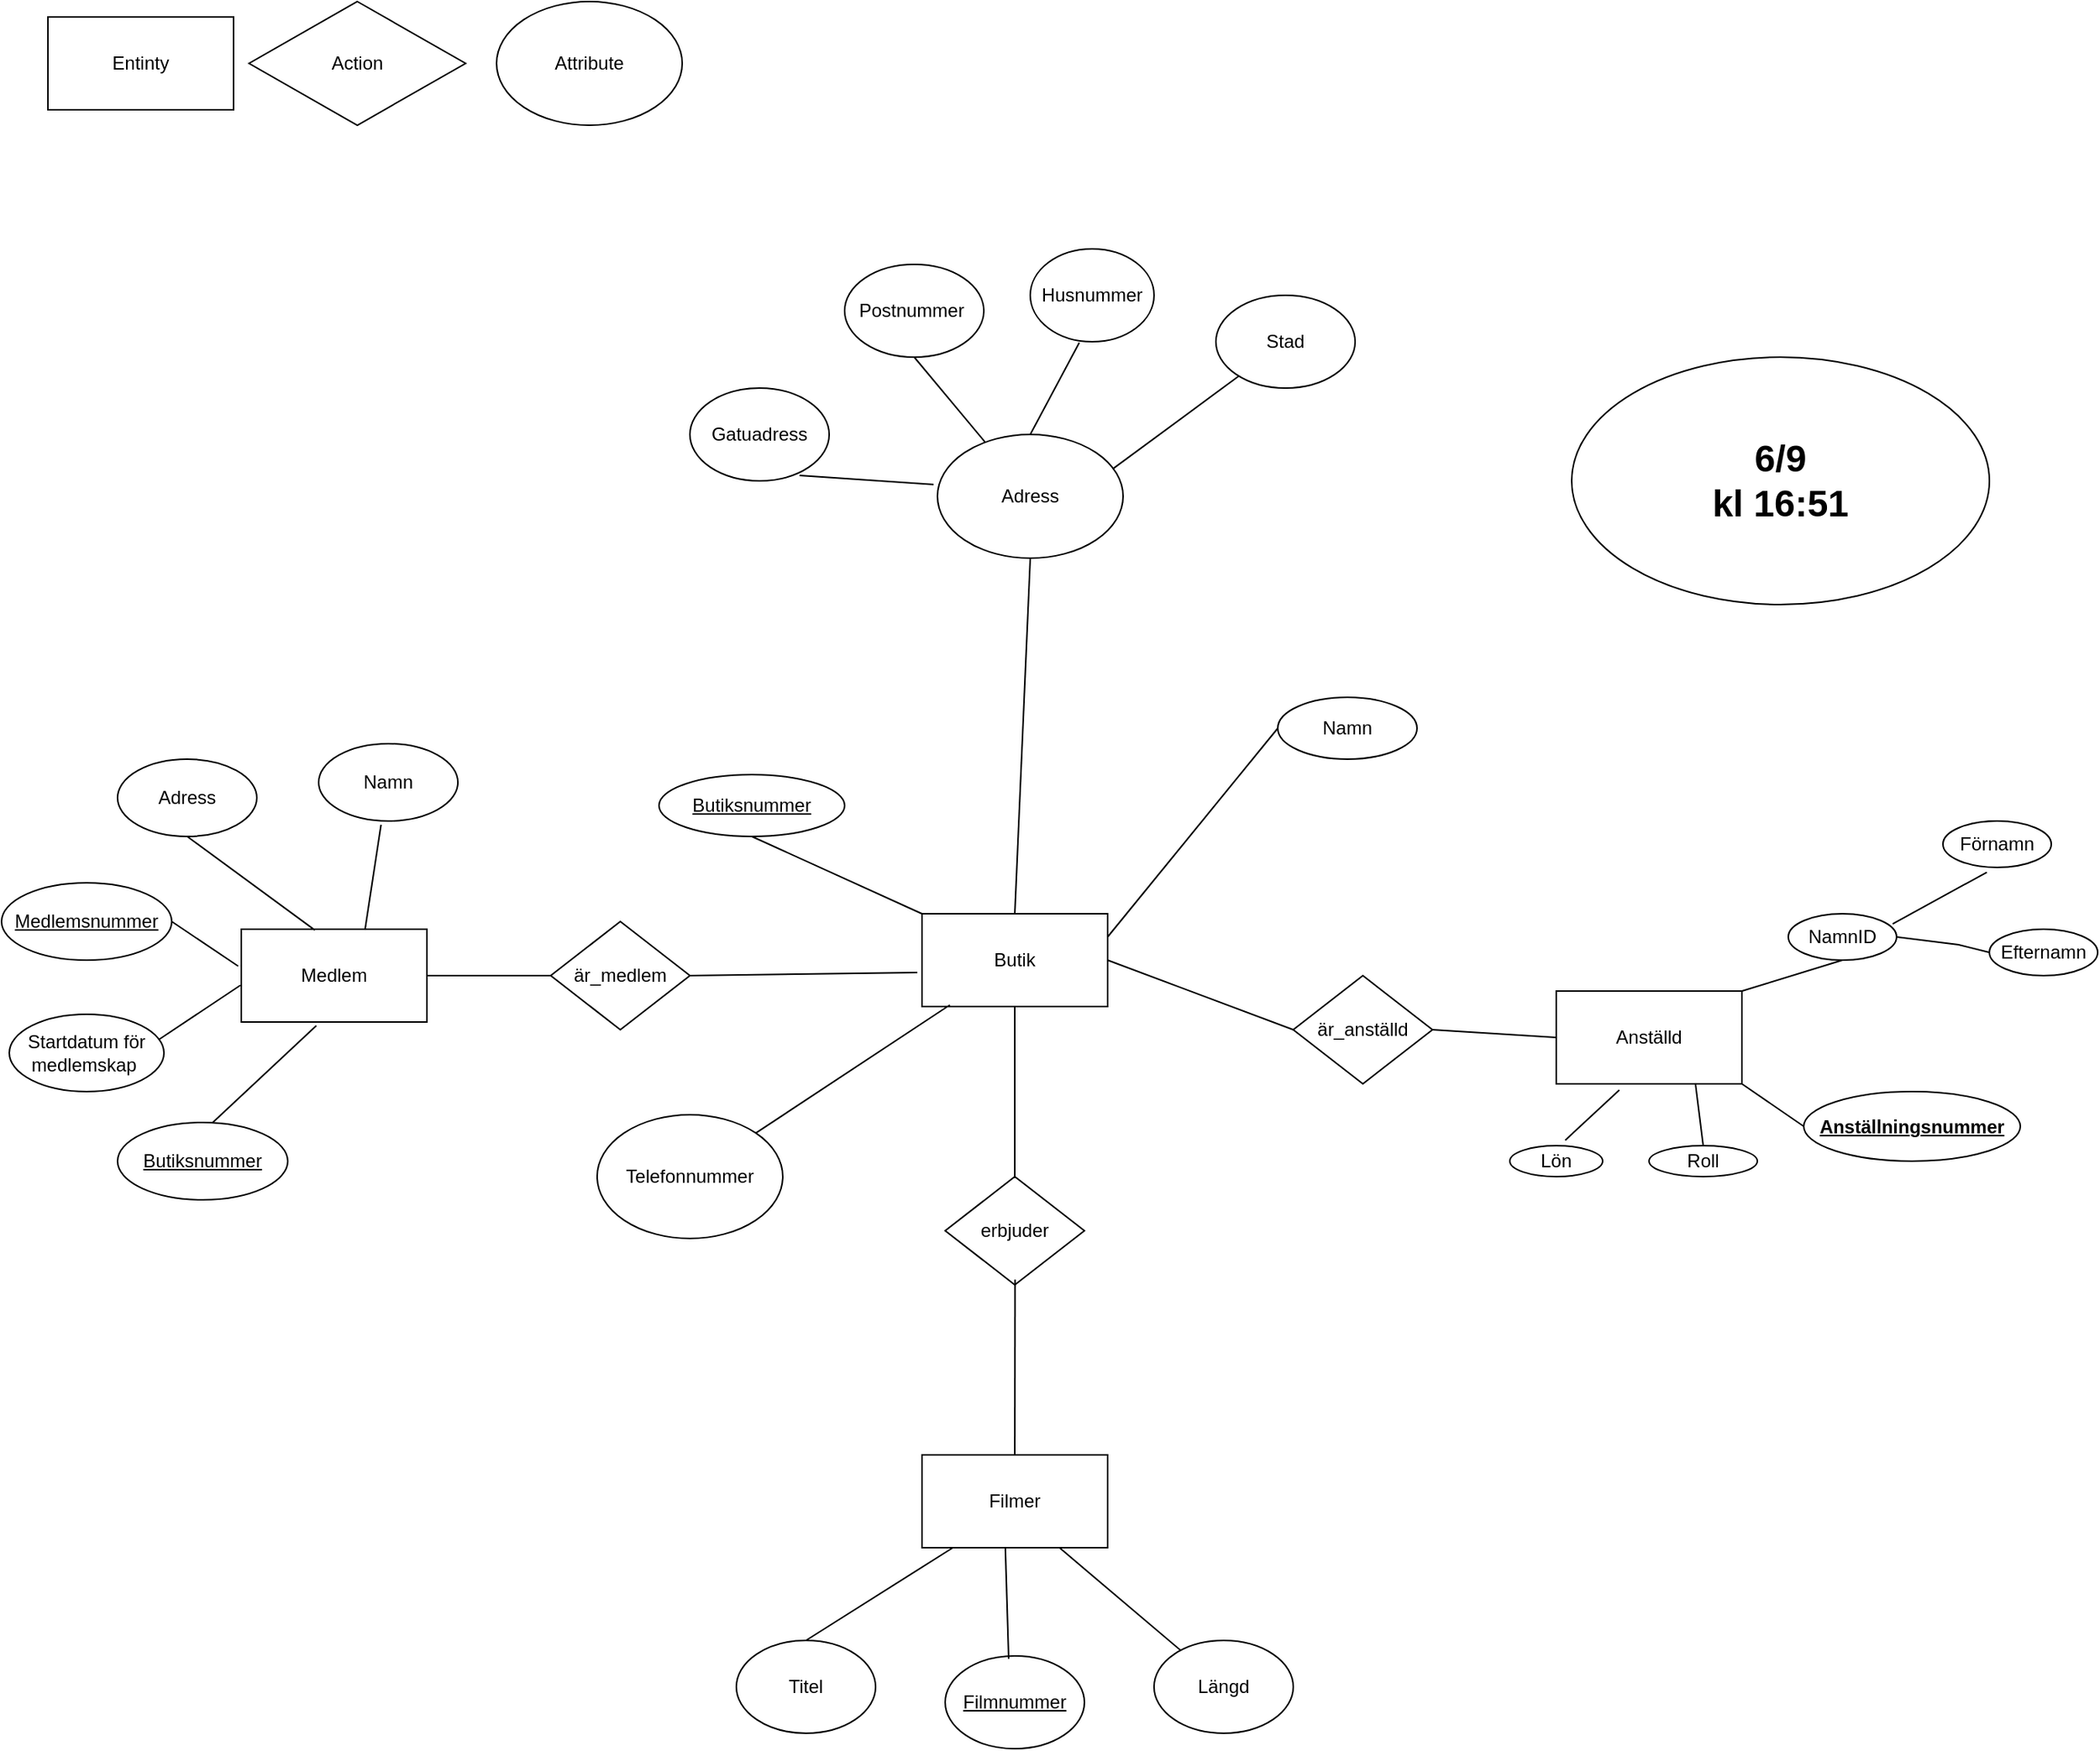 <mxfile version="24.7.12">
  <diagram name="Sida-1" id="6eg3Wwl7sb8oLHCEkT9h">
    <mxGraphModel dx="1434" dy="733" grid="1" gridSize="10" guides="1" tooltips="1" connect="1" arrows="1" fold="1" page="1" pageScale="1" pageWidth="3300" pageHeight="2339" math="0" shadow="0">
      <root>
        <mxCell id="0" />
        <mxCell id="1" parent="0" />
        <mxCell id="uvv6Vc5LGoxbDmVbcmZp-1" value="Entinty" style="rounded=0;whiteSpace=wrap;html=1;" parent="1" vertex="1">
          <mxGeometry x="865" y="270" width="120" height="60" as="geometry" />
        </mxCell>
        <mxCell id="uvv6Vc5LGoxbDmVbcmZp-2" value="Attribute" style="ellipse;whiteSpace=wrap;html=1;" parent="1" vertex="1">
          <mxGeometry x="1155" y="260" width="120" height="80" as="geometry" />
        </mxCell>
        <mxCell id="uvv6Vc5LGoxbDmVbcmZp-3" value="Action" style="rhombus;whiteSpace=wrap;html=1;" parent="1" vertex="1">
          <mxGeometry x="995" y="260" width="140" height="80" as="geometry" />
        </mxCell>
        <mxCell id="uvv6Vc5LGoxbDmVbcmZp-4" value="Butik" style="rounded=0;whiteSpace=wrap;html=1;" parent="1" vertex="1">
          <mxGeometry x="1430" y="850" width="120" height="60" as="geometry" />
        </mxCell>
        <mxCell id="uvv6Vc5LGoxbDmVbcmZp-5" value="Anställd" style="rounded=0;whiteSpace=wrap;html=1;" parent="1" vertex="1">
          <mxGeometry x="1840" y="900" width="120" height="60" as="geometry" />
        </mxCell>
        <mxCell id="uvv6Vc5LGoxbDmVbcmZp-6" value="Medlem" style="rounded=0;whiteSpace=wrap;html=1;" parent="1" vertex="1">
          <mxGeometry x="990" y="860" width="120" height="60" as="geometry" />
        </mxCell>
        <mxCell id="uvv6Vc5LGoxbDmVbcmZp-8" value="är_medlem" style="rhombus;whiteSpace=wrap;html=1;" parent="1" vertex="1">
          <mxGeometry x="1190" y="855" width="90" height="70" as="geometry" />
        </mxCell>
        <mxCell id="uvv6Vc5LGoxbDmVbcmZp-9" value="" style="endArrow=none;html=1;rounded=0;entryX=0;entryY=0.5;entryDx=0;entryDy=0;exitX=1;exitY=0.5;exitDx=0;exitDy=0;" parent="1" source="uvv6Vc5LGoxbDmVbcmZp-6" target="uvv6Vc5LGoxbDmVbcmZp-8" edge="1">
          <mxGeometry width="50" height="50" relative="1" as="geometry">
            <mxPoint x="1120" y="980" as="sourcePoint" />
            <mxPoint x="1170" y="930" as="targetPoint" />
          </mxGeometry>
        </mxCell>
        <mxCell id="uvv6Vc5LGoxbDmVbcmZp-10" value="" style="endArrow=none;html=1;rounded=0;entryX=-0.025;entryY=0.633;entryDx=0;entryDy=0;exitX=1;exitY=0.5;exitDx=0;exitDy=0;entryPerimeter=0;" parent="1" source="uvv6Vc5LGoxbDmVbcmZp-8" target="uvv6Vc5LGoxbDmVbcmZp-4" edge="1">
          <mxGeometry width="50" height="50" relative="1" as="geometry">
            <mxPoint x="1140" y="1120" as="sourcePoint" />
            <mxPoint x="1200" y="1040" as="targetPoint" />
            <Array as="points" />
          </mxGeometry>
        </mxCell>
        <mxCell id="uvv6Vc5LGoxbDmVbcmZp-11" value="Telefonnummer" style="ellipse;whiteSpace=wrap;html=1;" parent="1" vertex="1">
          <mxGeometry x="1220" y="980" width="120" height="80" as="geometry" />
        </mxCell>
        <mxCell id="uvv6Vc5LGoxbDmVbcmZp-12" value="Namn" style="ellipse;whiteSpace=wrap;html=1;" parent="1" vertex="1">
          <mxGeometry x="1660" y="710" width="90" height="40" as="geometry" />
        </mxCell>
        <mxCell id="uvv6Vc5LGoxbDmVbcmZp-13" value="Adress" style="ellipse;whiteSpace=wrap;html=1;" parent="1" vertex="1">
          <mxGeometry x="1440" y="540" width="120" height="80" as="geometry" />
        </mxCell>
        <mxCell id="uvv6Vc5LGoxbDmVbcmZp-14" value="Gatuadress" style="ellipse;whiteSpace=wrap;html=1;" parent="1" vertex="1">
          <mxGeometry x="1280" y="510" width="90" height="60" as="geometry" />
        </mxCell>
        <mxCell id="uvv6Vc5LGoxbDmVbcmZp-16" value="Postnummer&amp;nbsp;" style="ellipse;whiteSpace=wrap;html=1;" parent="1" vertex="1">
          <mxGeometry x="1380" y="430" width="90" height="60" as="geometry" />
        </mxCell>
        <mxCell id="uvv6Vc5LGoxbDmVbcmZp-17" value="Husnummer" style="ellipse;whiteSpace=wrap;html=1;" parent="1" vertex="1">
          <mxGeometry x="1500" y="420" width="80" height="60" as="geometry" />
        </mxCell>
        <mxCell id="uvv6Vc5LGoxbDmVbcmZp-18" value="Stad" style="ellipse;whiteSpace=wrap;html=1;" parent="1" vertex="1">
          <mxGeometry x="1620" y="450" width="90" height="60" as="geometry" />
        </mxCell>
        <mxCell id="uvv6Vc5LGoxbDmVbcmZp-22" value="" style="endArrow=none;html=1;rounded=0;entryX=0.944;entryY=0.279;entryDx=0;entryDy=0;entryPerimeter=0;" parent="1" source="uvv6Vc5LGoxbDmVbcmZp-18" target="uvv6Vc5LGoxbDmVbcmZp-13" edge="1">
          <mxGeometry width="50" height="50" relative="1" as="geometry">
            <mxPoint x="1540" y="690" as="sourcePoint" />
            <mxPoint x="1590" y="640" as="targetPoint" />
            <Array as="points" />
          </mxGeometry>
        </mxCell>
        <mxCell id="uvv6Vc5LGoxbDmVbcmZp-24" value="" style="endArrow=none;html=1;rounded=0;exitX=0.396;exitY=1.011;exitDx=0;exitDy=0;exitPerimeter=0;entryX=0.5;entryY=0;entryDx=0;entryDy=0;" parent="1" source="uvv6Vc5LGoxbDmVbcmZp-17" target="uvv6Vc5LGoxbDmVbcmZp-13" edge="1">
          <mxGeometry width="50" height="50" relative="1" as="geometry">
            <mxPoint x="1550" y="680" as="sourcePoint" />
            <mxPoint x="1516" y="670" as="targetPoint" />
            <Array as="points" />
          </mxGeometry>
        </mxCell>
        <mxCell id="uvv6Vc5LGoxbDmVbcmZp-25" value="" style="endArrow=none;html=1;rounded=0;exitX=0.5;exitY=1;exitDx=0;exitDy=0;" parent="1" source="uvv6Vc5LGoxbDmVbcmZp-16" target="uvv6Vc5LGoxbDmVbcmZp-13" edge="1">
          <mxGeometry width="50" height="50" relative="1" as="geometry">
            <mxPoint x="1633" y="689" as="sourcePoint" />
            <mxPoint x="1562" y="628" as="targetPoint" />
            <Array as="points" />
          </mxGeometry>
        </mxCell>
        <mxCell id="uvv6Vc5LGoxbDmVbcmZp-26" value="" style="endArrow=none;html=1;rounded=0;entryX=-0.021;entryY=0.404;entryDx=0;entryDy=0;entryPerimeter=0;exitX=0.787;exitY=0.942;exitDx=0;exitDy=0;exitPerimeter=0;" parent="1" source="uvv6Vc5LGoxbDmVbcmZp-14" target="uvv6Vc5LGoxbDmVbcmZp-13" edge="1">
          <mxGeometry width="50" height="50" relative="1" as="geometry">
            <mxPoint x="1540" y="690" as="sourcePoint" />
            <mxPoint x="1590" y="640" as="targetPoint" />
            <Array as="points" />
          </mxGeometry>
        </mxCell>
        <mxCell id="uvv6Vc5LGoxbDmVbcmZp-27" value="" style="endArrow=none;html=1;rounded=0;entryX=0.5;entryY=0;entryDx=0;entryDy=0;exitX=0.5;exitY=1;exitDx=0;exitDy=0;" parent="1" source="uvv6Vc5LGoxbDmVbcmZp-13" target="uvv6Vc5LGoxbDmVbcmZp-4" edge="1">
          <mxGeometry width="50" height="50" relative="1" as="geometry">
            <mxPoint x="1455" y="1180" as="sourcePoint" />
            <mxPoint x="1505" y="1130" as="targetPoint" />
          </mxGeometry>
        </mxCell>
        <mxCell id="uvv6Vc5LGoxbDmVbcmZp-28" value="" style="endArrow=none;html=1;rounded=0;entryX=0.15;entryY=0.983;entryDx=0;entryDy=0;entryPerimeter=0;" parent="1" source="uvv6Vc5LGoxbDmVbcmZp-11" target="uvv6Vc5LGoxbDmVbcmZp-4" edge="1">
          <mxGeometry width="50" height="50" relative="1" as="geometry">
            <mxPoint x="1520" y="1350" as="sourcePoint" />
            <mxPoint x="1570" y="1300" as="targetPoint" />
            <Array as="points" />
          </mxGeometry>
        </mxCell>
        <mxCell id="uvv6Vc5LGoxbDmVbcmZp-29" value="" style="endArrow=none;html=1;rounded=0;entryX=1;entryY=0.25;entryDx=0;entryDy=0;exitX=0;exitY=0.5;exitDx=0;exitDy=0;" parent="1" source="uvv6Vc5LGoxbDmVbcmZp-12" target="uvv6Vc5LGoxbDmVbcmZp-4" edge="1">
          <mxGeometry width="50" height="50" relative="1" as="geometry">
            <mxPoint x="1520" y="1350" as="sourcePoint" />
            <mxPoint x="1570" y="1300" as="targetPoint" />
            <Array as="points" />
          </mxGeometry>
        </mxCell>
        <mxCell id="uvv6Vc5LGoxbDmVbcmZp-30" value="" style="endArrow=none;html=1;rounded=0;exitX=1;exitY=0.5;exitDx=0;exitDy=0;entryX=0;entryY=0.5;entryDx=0;entryDy=0;" parent="1" source="uvv6Vc5LGoxbDmVbcmZp-4" target="uvv6Vc5LGoxbDmVbcmZp-31" edge="1">
          <mxGeometry width="50" height="50" relative="1" as="geometry">
            <mxPoint x="1520" y="1080" as="sourcePoint" />
            <mxPoint x="1690" y="1020" as="targetPoint" />
          </mxGeometry>
        </mxCell>
        <mxCell id="uvv6Vc5LGoxbDmVbcmZp-31" value="är_anställd" style="rhombus;whiteSpace=wrap;html=1;" parent="1" vertex="1">
          <mxGeometry x="1670" y="890" width="90" height="70" as="geometry" />
        </mxCell>
        <mxCell id="uvv6Vc5LGoxbDmVbcmZp-32" value="" style="endArrow=none;html=1;rounded=0;entryX=0;entryY=0.5;entryDx=0;entryDy=0;exitX=1;exitY=0.5;exitDx=0;exitDy=0;" parent="1" source="uvv6Vc5LGoxbDmVbcmZp-31" target="uvv6Vc5LGoxbDmVbcmZp-5" edge="1">
          <mxGeometry width="50" height="50" relative="1" as="geometry">
            <mxPoint x="1780" y="1040" as="sourcePoint" />
            <mxPoint x="1830" y="990" as="targetPoint" />
            <Array as="points" />
          </mxGeometry>
        </mxCell>
        <mxCell id="uvv6Vc5LGoxbDmVbcmZp-33" value="Filmer" style="rounded=0;whiteSpace=wrap;html=1;" parent="1" vertex="1">
          <mxGeometry x="1430" y="1200" width="120" height="60" as="geometry" />
        </mxCell>
        <mxCell id="uvv6Vc5LGoxbDmVbcmZp-35" value="erbjuder" style="rhombus;whiteSpace=wrap;html=1;" parent="1" vertex="1">
          <mxGeometry x="1445" y="1020" width="90" height="70" as="geometry" />
        </mxCell>
        <mxCell id="uvv6Vc5LGoxbDmVbcmZp-39" value="Roll" style="ellipse;whiteSpace=wrap;html=1;" parent="1" vertex="1">
          <mxGeometry x="1900" y="1000" width="70" height="20" as="geometry" />
        </mxCell>
        <mxCell id="uvv6Vc5LGoxbDmVbcmZp-40" value="Lön" style="ellipse;whiteSpace=wrap;html=1;" parent="1" vertex="1">
          <mxGeometry x="1810" y="1000" width="60" height="20" as="geometry" />
        </mxCell>
        <mxCell id="uvv6Vc5LGoxbDmVbcmZp-41" value="&lt;b&gt;&lt;u&gt;Anställningsnummer&lt;/u&gt;&lt;/b&gt;" style="ellipse;whiteSpace=wrap;html=1;" parent="1" vertex="1">
          <mxGeometry x="2000" y="965" width="140" height="45" as="geometry" />
        </mxCell>
        <mxCell id="uvv6Vc5LGoxbDmVbcmZp-42" value="NamnID" style="ellipse;whiteSpace=wrap;html=1;" parent="1" vertex="1">
          <mxGeometry x="1990" y="850" width="70" height="30" as="geometry" />
        </mxCell>
        <mxCell id="uvv6Vc5LGoxbDmVbcmZp-43" value="Efternamn" style="ellipse;whiteSpace=wrap;html=1;" parent="1" vertex="1">
          <mxGeometry x="2120" y="860" width="70" height="30" as="geometry" />
        </mxCell>
        <mxCell id="uvv6Vc5LGoxbDmVbcmZp-44" value="Förnamn" style="ellipse;whiteSpace=wrap;html=1;" parent="1" vertex="1">
          <mxGeometry x="2090" y="790" width="70" height="30" as="geometry" />
        </mxCell>
        <mxCell id="uvv6Vc5LGoxbDmVbcmZp-47" value="" style="endArrow=none;html=1;rounded=0;entryX=0.405;entryY=1.106;entryDx=0;entryDy=0;entryPerimeter=0;exitX=0.964;exitY=0.217;exitDx=0;exitDy=0;exitPerimeter=0;" parent="1" source="uvv6Vc5LGoxbDmVbcmZp-42" target="uvv6Vc5LGoxbDmVbcmZp-44" edge="1">
          <mxGeometry width="50" height="50" relative="1" as="geometry">
            <mxPoint x="2140" y="930" as="sourcePoint" />
            <mxPoint x="2190" y="880" as="targetPoint" />
            <Array as="points" />
          </mxGeometry>
        </mxCell>
        <mxCell id="uvv6Vc5LGoxbDmVbcmZp-48" value="" style="endArrow=none;html=1;rounded=0;entryX=0;entryY=0.5;entryDx=0;entryDy=0;exitX=1;exitY=0.5;exitDx=0;exitDy=0;" parent="1" source="uvv6Vc5LGoxbDmVbcmZp-42" target="uvv6Vc5LGoxbDmVbcmZp-43" edge="1">
          <mxGeometry width="50" height="50" relative="1" as="geometry">
            <mxPoint x="2180" y="860" as="sourcePoint" />
            <mxPoint x="2241" y="826" as="targetPoint" />
            <Array as="points">
              <mxPoint x="2100" y="870" />
            </Array>
          </mxGeometry>
        </mxCell>
        <mxCell id="uvv6Vc5LGoxbDmVbcmZp-49" value="" style="endArrow=none;html=1;rounded=0;entryX=0.5;entryY=1;entryDx=0;entryDy=0;exitX=1;exitY=0;exitDx=0;exitDy=0;" parent="1" source="uvv6Vc5LGoxbDmVbcmZp-5" target="uvv6Vc5LGoxbDmVbcmZp-42" edge="1">
          <mxGeometry width="50" height="50" relative="1" as="geometry">
            <mxPoint x="1960" y="924" as="sourcePoint" />
            <mxPoint x="2021" y="890" as="targetPoint" />
            <Array as="points" />
          </mxGeometry>
        </mxCell>
        <mxCell id="uvv6Vc5LGoxbDmVbcmZp-50" value="" style="endArrow=none;html=1;rounded=0;entryX=0;entryY=0.5;entryDx=0;entryDy=0;exitX=1;exitY=1;exitDx=0;exitDy=0;" parent="1" source="uvv6Vc5LGoxbDmVbcmZp-5" target="uvv6Vc5LGoxbDmVbcmZp-41" edge="1">
          <mxGeometry width="50" height="50" relative="1" as="geometry">
            <mxPoint x="2010" y="950" as="sourcePoint" />
            <mxPoint x="2071" y="916" as="targetPoint" />
            <Array as="points" />
          </mxGeometry>
        </mxCell>
        <mxCell id="uvv6Vc5LGoxbDmVbcmZp-51" value="" style="endArrow=none;html=1;rounded=0;entryX=0.5;entryY=0;entryDx=0;entryDy=0;exitX=0.75;exitY=1;exitDx=0;exitDy=0;" parent="1" source="uvv6Vc5LGoxbDmVbcmZp-5" target="uvv6Vc5LGoxbDmVbcmZp-39" edge="1">
          <mxGeometry width="50" height="50" relative="1" as="geometry">
            <mxPoint x="1930" y="970" as="sourcePoint" />
            <mxPoint x="1991" y="936" as="targetPoint" />
            <Array as="points" />
          </mxGeometry>
        </mxCell>
        <mxCell id="uvv6Vc5LGoxbDmVbcmZp-52" value="" style="endArrow=none;html=1;rounded=0;entryX=0.34;entryY=1.067;entryDx=0;entryDy=0;entryPerimeter=0;exitX=0.597;exitY=-0.175;exitDx=0;exitDy=0;exitPerimeter=0;" parent="1" source="uvv6Vc5LGoxbDmVbcmZp-40" target="uvv6Vc5LGoxbDmVbcmZp-5" edge="1">
          <mxGeometry width="50" height="50" relative="1" as="geometry">
            <mxPoint x="1900" y="980" as="sourcePoint" />
            <mxPoint x="1961" y="946" as="targetPoint" />
            <Array as="points" />
          </mxGeometry>
        </mxCell>
        <mxCell id="uvv6Vc5LGoxbDmVbcmZp-53" style="edgeStyle=orthogonalEdgeStyle;rounded=0;orthogonalLoop=1;jettySize=auto;html=1;exitX=0.5;exitY=1;exitDx=0;exitDy=0;" parent="1" source="uvv6Vc5LGoxbDmVbcmZp-4" target="uvv6Vc5LGoxbDmVbcmZp-4" edge="1">
          <mxGeometry relative="1" as="geometry" />
        </mxCell>
        <mxCell id="uvv6Vc5LGoxbDmVbcmZp-54" value="&lt;u&gt;Butiksnummer&lt;/u&gt;" style="ellipse;whiteSpace=wrap;html=1;" parent="1" vertex="1">
          <mxGeometry x="1260" y="760" width="120" height="40" as="geometry" />
        </mxCell>
        <mxCell id="uvv6Vc5LGoxbDmVbcmZp-55" value="" style="endArrow=none;html=1;rounded=0;exitX=0;exitY=0;exitDx=0;exitDy=0;entryX=0.5;entryY=1;entryDx=0;entryDy=0;" parent="1" source="uvv6Vc5LGoxbDmVbcmZp-4" target="uvv6Vc5LGoxbDmVbcmZp-54" edge="1">
          <mxGeometry width="50" height="50" relative="1" as="geometry">
            <mxPoint x="1310" y="850" as="sourcePoint" />
            <mxPoint x="1360" y="800" as="targetPoint" />
          </mxGeometry>
        </mxCell>
        <mxCell id="uvv6Vc5LGoxbDmVbcmZp-56" value="Namn" style="ellipse;whiteSpace=wrap;html=1;" parent="1" vertex="1">
          <mxGeometry x="1040" y="740" width="90" height="50" as="geometry" />
        </mxCell>
        <mxCell id="uvv6Vc5LGoxbDmVbcmZp-57" value="&lt;u&gt;Medlemsnummer&lt;/u&gt;" style="ellipse;whiteSpace=wrap;html=1;" parent="1" vertex="1">
          <mxGeometry x="835" y="830" width="110" height="50" as="geometry" />
        </mxCell>
        <mxCell id="uvv6Vc5LGoxbDmVbcmZp-58" value="Adress" style="ellipse;whiteSpace=wrap;html=1;" parent="1" vertex="1">
          <mxGeometry x="910" y="750" width="90" height="50" as="geometry" />
        </mxCell>
        <mxCell id="uvv6Vc5LGoxbDmVbcmZp-59" value="&lt;u&gt;Butiksnummer&lt;/u&gt;" style="ellipse;whiteSpace=wrap;html=1;" parent="1" vertex="1">
          <mxGeometry x="910" y="985" width="110" height="50" as="geometry" />
        </mxCell>
        <mxCell id="uvv6Vc5LGoxbDmVbcmZp-60" value="Startdatum för medlemskap&amp;nbsp;" style="ellipse;whiteSpace=wrap;html=1;" parent="1" vertex="1">
          <mxGeometry x="840" y="915" width="100" height="50" as="geometry" />
        </mxCell>
        <mxCell id="uvv6Vc5LGoxbDmVbcmZp-63" value="" style="endArrow=none;html=1;rounded=0;entryX=0.448;entryY=1.049;entryDx=0;entryDy=0;entryPerimeter=0;" parent="1" target="uvv6Vc5LGoxbDmVbcmZp-56" edge="1">
          <mxGeometry width="50" height="50" relative="1" as="geometry">
            <mxPoint x="1070" y="860" as="sourcePoint" />
            <mxPoint x="1120" y="810" as="targetPoint" />
          </mxGeometry>
        </mxCell>
        <mxCell id="uvv6Vc5LGoxbDmVbcmZp-64" value="" style="endArrow=none;html=1;rounded=0;entryX=0.5;entryY=1;entryDx=0;entryDy=0;exitX=0.396;exitY=0.009;exitDx=0;exitDy=0;exitPerimeter=0;" parent="1" source="uvv6Vc5LGoxbDmVbcmZp-6" target="uvv6Vc5LGoxbDmVbcmZp-58" edge="1">
          <mxGeometry width="50" height="50" relative="1" as="geometry">
            <mxPoint x="1000" y="840" as="sourcePoint" />
            <mxPoint x="1010" y="772" as="targetPoint" />
          </mxGeometry>
        </mxCell>
        <mxCell id="uvv6Vc5LGoxbDmVbcmZp-65" value="" style="endArrow=none;html=1;rounded=0;entryX=1;entryY=0.5;entryDx=0;entryDy=0;exitX=-0.017;exitY=0.398;exitDx=0;exitDy=0;exitPerimeter=0;" parent="1" source="uvv6Vc5LGoxbDmVbcmZp-6" target="uvv6Vc5LGoxbDmVbcmZp-57" edge="1">
          <mxGeometry width="50" height="50" relative="1" as="geometry">
            <mxPoint x="950" y="928" as="sourcePoint" />
            <mxPoint x="960" y="860" as="targetPoint" />
          </mxGeometry>
        </mxCell>
        <mxCell id="uvv6Vc5LGoxbDmVbcmZp-66" value="" style="endArrow=none;html=1;rounded=0;entryX=-0.005;entryY=0.604;entryDx=0;entryDy=0;entryPerimeter=0;exitX=0.965;exitY=0.33;exitDx=0;exitDy=0;exitPerimeter=0;" parent="1" source="uvv6Vc5LGoxbDmVbcmZp-60" target="uvv6Vc5LGoxbDmVbcmZp-6" edge="1">
          <mxGeometry width="50" height="50" relative="1" as="geometry">
            <mxPoint x="940" y="930" as="sourcePoint" />
            <mxPoint x="980" y="832" as="targetPoint" />
          </mxGeometry>
        </mxCell>
        <mxCell id="uvv6Vc5LGoxbDmVbcmZp-67" value="" style="endArrow=none;html=1;rounded=0;entryX=0.404;entryY=1.04;entryDx=0;entryDy=0;entryPerimeter=0;exitX=0.557;exitY=0.006;exitDx=0;exitDy=0;exitPerimeter=0;" parent="1" source="uvv6Vc5LGoxbDmVbcmZp-59" target="uvv6Vc5LGoxbDmVbcmZp-6" edge="1">
          <mxGeometry width="50" height="50" relative="1" as="geometry">
            <mxPoint x="1020.0" y="1035" as="sourcePoint" />
            <mxPoint x="1036.86" y="941.7" as="targetPoint" />
            <Array as="points" />
          </mxGeometry>
        </mxCell>
        <mxCell id="uvv6Vc5LGoxbDmVbcmZp-68" value="Titel" style="ellipse;whiteSpace=wrap;html=1;" parent="1" vertex="1">
          <mxGeometry x="1310" y="1320" width="90" height="60" as="geometry" />
        </mxCell>
        <mxCell id="uvv6Vc5LGoxbDmVbcmZp-70" value="" style="endArrow=none;html=1;rounded=0;exitX=0.5;exitY=0;exitDx=0;exitDy=0;entryX=0.502;entryY=0.951;entryDx=0;entryDy=0;entryPerimeter=0;" parent="1" source="uvv6Vc5LGoxbDmVbcmZp-33" target="uvv6Vc5LGoxbDmVbcmZp-35" edge="1">
          <mxGeometry width="50" height="50" relative="1" as="geometry">
            <mxPoint x="1490" y="1180" as="sourcePoint" />
            <mxPoint x="1490" y="1110" as="targetPoint" />
          </mxGeometry>
        </mxCell>
        <mxCell id="uvv6Vc5LGoxbDmVbcmZp-71" value="" style="endArrow=none;html=1;rounded=0;entryX=0.5;entryY=1;entryDx=0;entryDy=0;exitX=0.5;exitY=0;exitDx=0;exitDy=0;" parent="1" source="uvv6Vc5LGoxbDmVbcmZp-35" target="uvv6Vc5LGoxbDmVbcmZp-4" edge="1">
          <mxGeometry width="50" height="50" relative="1" as="geometry">
            <mxPoint x="1485" y="1010" as="sourcePoint" />
            <mxPoint x="1495" y="942" as="targetPoint" />
          </mxGeometry>
        </mxCell>
        <mxCell id="uvv6Vc5LGoxbDmVbcmZp-72" value="" style="endArrow=none;html=1;rounded=0;exitX=0.5;exitY=0;exitDx=0;exitDy=0;" parent="1" source="uvv6Vc5LGoxbDmVbcmZp-68" edge="1">
          <mxGeometry width="50" height="50" relative="1" as="geometry">
            <mxPoint x="1480" y="1348" as="sourcePoint" />
            <mxPoint x="1450" y="1260" as="targetPoint" />
          </mxGeometry>
        </mxCell>
        <mxCell id="uvv6Vc5LGoxbDmVbcmZp-73" value="Längd" style="ellipse;whiteSpace=wrap;html=1;" parent="1" vertex="1">
          <mxGeometry x="1580" y="1320" width="90" height="60" as="geometry" />
        </mxCell>
        <mxCell id="uvv6Vc5LGoxbDmVbcmZp-74" value="&lt;u&gt;Filmnummer&lt;/u&gt;" style="ellipse;whiteSpace=wrap;html=1;" parent="1" vertex="1">
          <mxGeometry x="1445" y="1330" width="90" height="60" as="geometry" />
        </mxCell>
        <mxCell id="uvv6Vc5LGoxbDmVbcmZp-75" value="" style="endArrow=none;html=1;rounded=0;entryX=0.449;entryY=1.002;entryDx=0;entryDy=0;entryPerimeter=0;exitX=0.456;exitY=0.031;exitDx=0;exitDy=0;exitPerimeter=0;" parent="1" source="uvv6Vc5LGoxbDmVbcmZp-74" target="uvv6Vc5LGoxbDmVbcmZp-33" edge="1">
          <mxGeometry width="50" height="50" relative="1" as="geometry">
            <mxPoint x="1460" y="1338" as="sourcePoint" />
            <mxPoint x="1470" y="1270" as="targetPoint" />
          </mxGeometry>
        </mxCell>
        <mxCell id="uvv6Vc5LGoxbDmVbcmZp-76" value="" style="endArrow=none;html=1;rounded=0;entryX=0.742;entryY=1.003;entryDx=0;entryDy=0;entryPerimeter=0;" parent="1" source="uvv6Vc5LGoxbDmVbcmZp-73" target="uvv6Vc5LGoxbDmVbcmZp-33" edge="1">
          <mxGeometry width="50" height="50" relative="1" as="geometry">
            <mxPoint x="1520" y="1310" as="sourcePoint" />
            <mxPoint x="1517" y="1261" as="targetPoint" />
          </mxGeometry>
        </mxCell>
        <mxCell id="Ke6QP5ByHx3U7E7gT5nC-1" value="&lt;h1&gt;6/9&lt;br&gt;kl 16:51&lt;/h1&gt;" style="ellipse;whiteSpace=wrap;html=1;" vertex="1" parent="1">
          <mxGeometry x="1850" y="490" width="270" height="160" as="geometry" />
        </mxCell>
      </root>
    </mxGraphModel>
  </diagram>
</mxfile>
